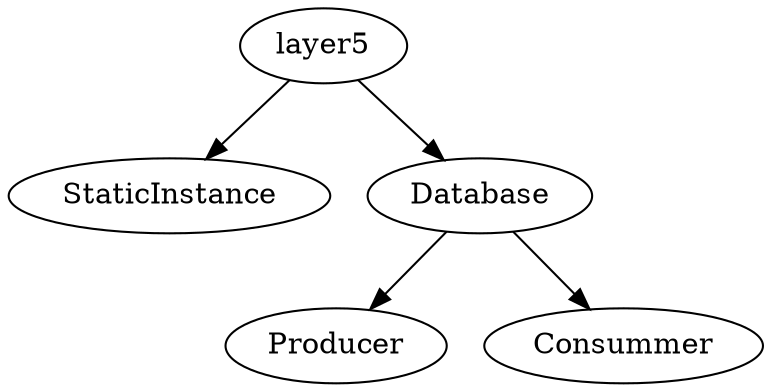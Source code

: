 digraph layer5 {
	layer5 -> StaticInstance;
	layer5 -> Database;
	Database -> Producer;
	Database -> Consummer;

}
